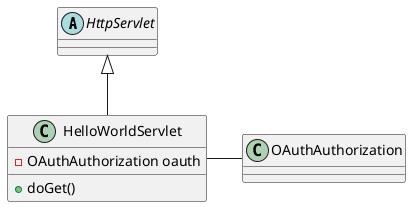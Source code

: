 @startuml

abstract HttpServlet {
}

class HelloWorldServlet extends HttpServlet{
    -OAuthAuthorization oauth
    +doGet()
}

HelloWorldServlet-OAuthAuthorization
@enduml